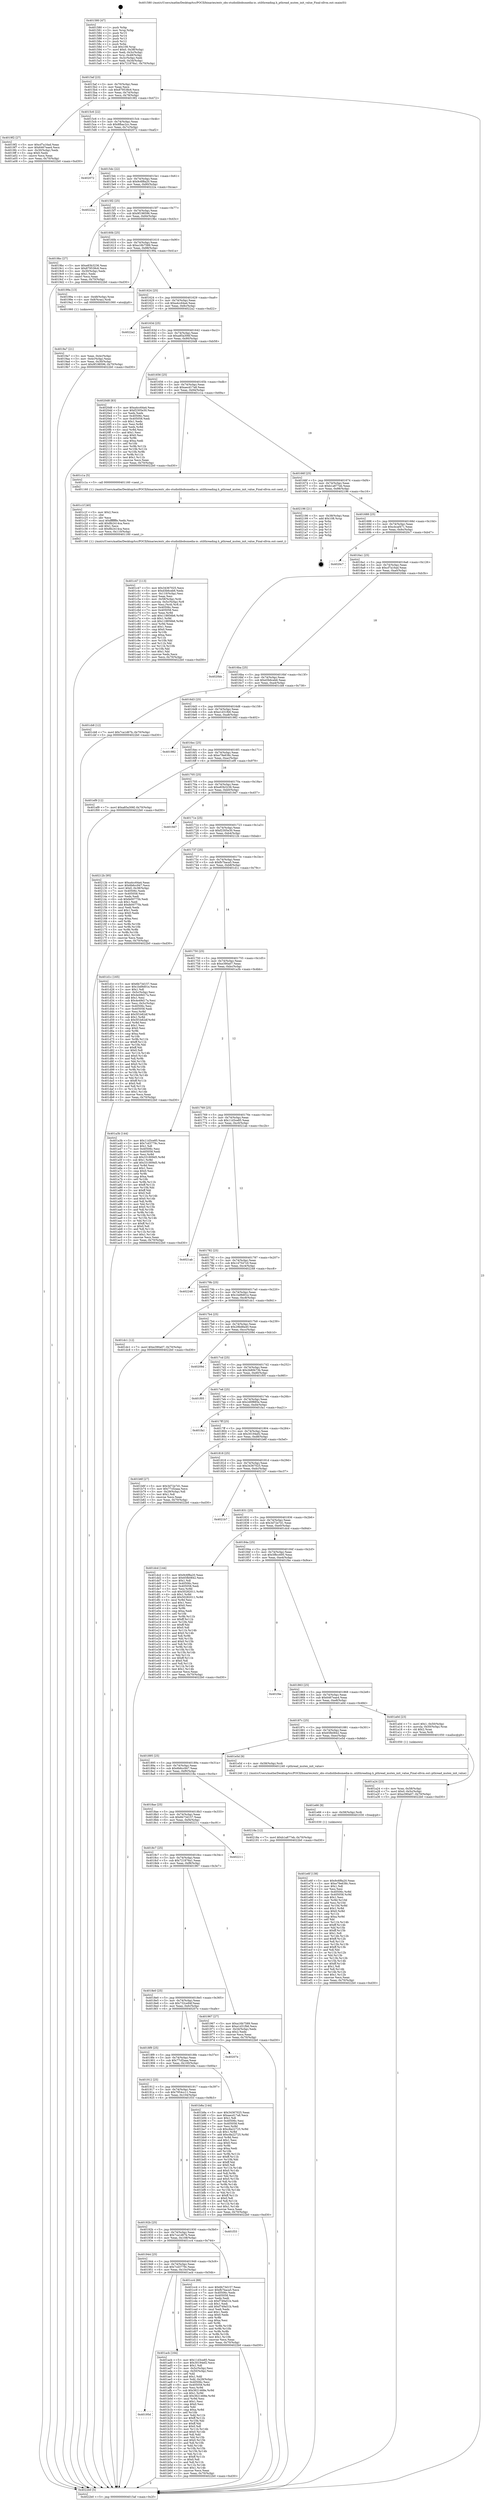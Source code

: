 digraph "0x401580" {
  label = "0x401580 (/mnt/c/Users/mathe/Desktop/tcc/POCII/binaries/extr_obs-studiolibobsmedia-io..utilthreading.h_pthread_mutex_init_value_Final-ollvm.out::main(0))"
  labelloc = "t"
  node[shape=record]

  Entry [label="",width=0.3,height=0.3,shape=circle,fillcolor=black,style=filled]
  "0x4015af" [label="{
     0x4015af [23]\l
     | [instrs]\l
     &nbsp;&nbsp;0x4015af \<+3\>: mov -0x70(%rbp),%eax\l
     &nbsp;&nbsp;0x4015b2 \<+2\>: mov %eax,%ecx\l
     &nbsp;&nbsp;0x4015b4 \<+6\>: sub $0x879538c6,%ecx\l
     &nbsp;&nbsp;0x4015ba \<+3\>: mov %eax,-0x74(%rbp)\l
     &nbsp;&nbsp;0x4015bd \<+3\>: mov %ecx,-0x78(%rbp)\l
     &nbsp;&nbsp;0x4015c0 \<+6\>: je 00000000004019f2 \<main+0x472\>\l
  }"]
  "0x4019f2" [label="{
     0x4019f2 [27]\l
     | [instrs]\l
     &nbsp;&nbsp;0x4019f2 \<+5\>: mov $0xcf7a16ad,%eax\l
     &nbsp;&nbsp;0x4019f7 \<+5\>: mov $0x6467eae4,%ecx\l
     &nbsp;&nbsp;0x4019fc \<+3\>: mov -0x30(%rbp),%edx\l
     &nbsp;&nbsp;0x4019ff \<+3\>: cmp $0x0,%edx\l
     &nbsp;&nbsp;0x401a02 \<+3\>: cmove %ecx,%eax\l
     &nbsp;&nbsp;0x401a05 \<+3\>: mov %eax,-0x70(%rbp)\l
     &nbsp;&nbsp;0x401a08 \<+5\>: jmp 00000000004022b0 \<main+0xd30\>\l
  }"]
  "0x4015c6" [label="{
     0x4015c6 [22]\l
     | [instrs]\l
     &nbsp;&nbsp;0x4015c6 \<+5\>: jmp 00000000004015cb \<main+0x4b\>\l
     &nbsp;&nbsp;0x4015cb \<+3\>: mov -0x74(%rbp),%eax\l
     &nbsp;&nbsp;0x4015ce \<+5\>: sub $0x8fbac2cc,%eax\l
     &nbsp;&nbsp;0x4015d3 \<+3\>: mov %eax,-0x7c(%rbp)\l
     &nbsp;&nbsp;0x4015d6 \<+6\>: je 0000000000402072 \<main+0xaf2\>\l
  }"]
  Exit [label="",width=0.3,height=0.3,shape=circle,fillcolor=black,style=filled,peripheries=2]
  "0x402072" [label="{
     0x402072\l
  }", style=dashed]
  "0x4015dc" [label="{
     0x4015dc [22]\l
     | [instrs]\l
     &nbsp;&nbsp;0x4015dc \<+5\>: jmp 00000000004015e1 \<main+0x61\>\l
     &nbsp;&nbsp;0x4015e1 \<+3\>: mov -0x74(%rbp),%eax\l
     &nbsp;&nbsp;0x4015e4 \<+5\>: sub $0x9c6f8a20,%eax\l
     &nbsp;&nbsp;0x4015e9 \<+3\>: mov %eax,-0x80(%rbp)\l
     &nbsp;&nbsp;0x4015ec \<+6\>: je 000000000040222a \<main+0xcaa\>\l
  }"]
  "0x401e6f" [label="{
     0x401e6f [138]\l
     | [instrs]\l
     &nbsp;&nbsp;0x401e6f \<+5\>: mov $0x9c6f8a20,%eax\l
     &nbsp;&nbsp;0x401e74 \<+5\>: mov $0xe79e638c,%ecx\l
     &nbsp;&nbsp;0x401e79 \<+2\>: mov $0x1,%dl\l
     &nbsp;&nbsp;0x401e7b \<+2\>: xor %esi,%esi\l
     &nbsp;&nbsp;0x401e7d \<+8\>: mov 0x40506c,%r8d\l
     &nbsp;&nbsp;0x401e85 \<+8\>: mov 0x405058,%r9d\l
     &nbsp;&nbsp;0x401e8d \<+3\>: sub $0x1,%esi\l
     &nbsp;&nbsp;0x401e90 \<+3\>: mov %r8d,%r10d\l
     &nbsp;&nbsp;0x401e93 \<+3\>: add %esi,%r10d\l
     &nbsp;&nbsp;0x401e96 \<+4\>: imul %r10d,%r8d\l
     &nbsp;&nbsp;0x401e9a \<+4\>: and $0x1,%r8d\l
     &nbsp;&nbsp;0x401e9e \<+4\>: cmp $0x0,%r8d\l
     &nbsp;&nbsp;0x401ea2 \<+4\>: sete %r11b\l
     &nbsp;&nbsp;0x401ea6 \<+4\>: cmp $0xa,%r9d\l
     &nbsp;&nbsp;0x401eaa \<+3\>: setl %bl\l
     &nbsp;&nbsp;0x401ead \<+3\>: mov %r11b,%r14b\l
     &nbsp;&nbsp;0x401eb0 \<+4\>: xor $0xff,%r14b\l
     &nbsp;&nbsp;0x401eb4 \<+3\>: mov %bl,%r15b\l
     &nbsp;&nbsp;0x401eb7 \<+4\>: xor $0xff,%r15b\l
     &nbsp;&nbsp;0x401ebb \<+3\>: xor $0x1,%dl\l
     &nbsp;&nbsp;0x401ebe \<+3\>: mov %r14b,%r12b\l
     &nbsp;&nbsp;0x401ec1 \<+4\>: and $0xff,%r12b\l
     &nbsp;&nbsp;0x401ec5 \<+3\>: and %dl,%r11b\l
     &nbsp;&nbsp;0x401ec8 \<+3\>: mov %r15b,%r13b\l
     &nbsp;&nbsp;0x401ecb \<+4\>: and $0xff,%r13b\l
     &nbsp;&nbsp;0x401ecf \<+2\>: and %dl,%bl\l
     &nbsp;&nbsp;0x401ed1 \<+3\>: or %r11b,%r12b\l
     &nbsp;&nbsp;0x401ed4 \<+3\>: or %bl,%r13b\l
     &nbsp;&nbsp;0x401ed7 \<+3\>: xor %r13b,%r12b\l
     &nbsp;&nbsp;0x401eda \<+3\>: or %r15b,%r14b\l
     &nbsp;&nbsp;0x401edd \<+4\>: xor $0xff,%r14b\l
     &nbsp;&nbsp;0x401ee1 \<+3\>: or $0x1,%dl\l
     &nbsp;&nbsp;0x401ee4 \<+3\>: and %dl,%r14b\l
     &nbsp;&nbsp;0x401ee7 \<+3\>: or %r14b,%r12b\l
     &nbsp;&nbsp;0x401eea \<+4\>: test $0x1,%r12b\l
     &nbsp;&nbsp;0x401eee \<+3\>: cmovne %ecx,%eax\l
     &nbsp;&nbsp;0x401ef1 \<+3\>: mov %eax,-0x70(%rbp)\l
     &nbsp;&nbsp;0x401ef4 \<+5\>: jmp 00000000004022b0 \<main+0xd30\>\l
  }"]
  "0x40222a" [label="{
     0x40222a\l
  }", style=dashed]
  "0x4015f2" [label="{
     0x4015f2 [25]\l
     | [instrs]\l
     &nbsp;&nbsp;0x4015f2 \<+5\>: jmp 00000000004015f7 \<main+0x77\>\l
     &nbsp;&nbsp;0x4015f7 \<+3\>: mov -0x74(%rbp),%eax\l
     &nbsp;&nbsp;0x4015fa \<+5\>: sub $0x9f198596,%eax\l
     &nbsp;&nbsp;0x4015ff \<+6\>: mov %eax,-0x84(%rbp)\l
     &nbsp;&nbsp;0x401605 \<+6\>: je 00000000004019bc \<main+0x43c\>\l
  }"]
  "0x401e66" [label="{
     0x401e66 [9]\l
     | [instrs]\l
     &nbsp;&nbsp;0x401e66 \<+4\>: mov -0x58(%rbp),%rdi\l
     &nbsp;&nbsp;0x401e6a \<+5\>: call 0000000000401030 \<free@plt\>\l
     | [calls]\l
     &nbsp;&nbsp;0x401030 \{1\} (unknown)\l
  }"]
  "0x4019bc" [label="{
     0x4019bc [27]\l
     | [instrs]\l
     &nbsp;&nbsp;0x4019bc \<+5\>: mov $0xe83b3236,%eax\l
     &nbsp;&nbsp;0x4019c1 \<+5\>: mov $0x879538c6,%ecx\l
     &nbsp;&nbsp;0x4019c6 \<+3\>: mov -0x30(%rbp),%edx\l
     &nbsp;&nbsp;0x4019c9 \<+3\>: cmp $0x1,%edx\l
     &nbsp;&nbsp;0x4019cc \<+3\>: cmovl %ecx,%eax\l
     &nbsp;&nbsp;0x4019cf \<+3\>: mov %eax,-0x70(%rbp)\l
     &nbsp;&nbsp;0x4019d2 \<+5\>: jmp 00000000004022b0 \<main+0xd30\>\l
  }"]
  "0x40160b" [label="{
     0x40160b [25]\l
     | [instrs]\l
     &nbsp;&nbsp;0x40160b \<+5\>: jmp 0000000000401610 \<main+0x90\>\l
     &nbsp;&nbsp;0x401610 \<+3\>: mov -0x74(%rbp),%eax\l
     &nbsp;&nbsp;0x401613 \<+5\>: sub $0xa16b7589,%eax\l
     &nbsp;&nbsp;0x401618 \<+6\>: mov %eax,-0x88(%rbp)\l
     &nbsp;&nbsp;0x40161e \<+6\>: je 000000000040199a \<main+0x41a\>\l
  }"]
  "0x401c47" [label="{
     0x401c47 [113]\l
     | [instrs]\l
     &nbsp;&nbsp;0x401c47 \<+5\>: mov $0x34367025,%ecx\l
     &nbsp;&nbsp;0x401c4c \<+5\>: mov $0xd3b6ceb6,%edx\l
     &nbsp;&nbsp;0x401c51 \<+6\>: mov -0x110(%rbp),%esi\l
     &nbsp;&nbsp;0x401c57 \<+3\>: imul %eax,%esi\l
     &nbsp;&nbsp;0x401c5a \<+4\>: mov -0x58(%rbp),%rdi\l
     &nbsp;&nbsp;0x401c5e \<+4\>: movslq -0x5c(%rbp),%r8\l
     &nbsp;&nbsp;0x401c62 \<+4\>: mov %esi,(%rdi,%r8,4)\l
     &nbsp;&nbsp;0x401c66 \<+7\>: mov 0x40506c,%eax\l
     &nbsp;&nbsp;0x401c6d \<+7\>: mov 0x405058,%esi\l
     &nbsp;&nbsp;0x401c74 \<+3\>: mov %eax,%r9d\l
     &nbsp;&nbsp;0x401c77 \<+7\>: add $0x118856b6,%r9d\l
     &nbsp;&nbsp;0x401c7e \<+4\>: sub $0x1,%r9d\l
     &nbsp;&nbsp;0x401c82 \<+7\>: sub $0x118856b6,%r9d\l
     &nbsp;&nbsp;0x401c89 \<+4\>: imul %r9d,%eax\l
     &nbsp;&nbsp;0x401c8d \<+3\>: and $0x1,%eax\l
     &nbsp;&nbsp;0x401c90 \<+3\>: cmp $0x0,%eax\l
     &nbsp;&nbsp;0x401c93 \<+4\>: sete %r10b\l
     &nbsp;&nbsp;0x401c97 \<+3\>: cmp $0xa,%esi\l
     &nbsp;&nbsp;0x401c9a \<+4\>: setl %r11b\l
     &nbsp;&nbsp;0x401c9e \<+3\>: mov %r10b,%bl\l
     &nbsp;&nbsp;0x401ca1 \<+3\>: and %r11b,%bl\l
     &nbsp;&nbsp;0x401ca4 \<+3\>: xor %r11b,%r10b\l
     &nbsp;&nbsp;0x401ca7 \<+3\>: or %r10b,%bl\l
     &nbsp;&nbsp;0x401caa \<+3\>: test $0x1,%bl\l
     &nbsp;&nbsp;0x401cad \<+3\>: cmovne %edx,%ecx\l
     &nbsp;&nbsp;0x401cb0 \<+3\>: mov %ecx,-0x70(%rbp)\l
     &nbsp;&nbsp;0x401cb3 \<+5\>: jmp 00000000004022b0 \<main+0xd30\>\l
  }"]
  "0x40199a" [label="{
     0x40199a [13]\l
     | [instrs]\l
     &nbsp;&nbsp;0x40199a \<+4\>: mov -0x48(%rbp),%rax\l
     &nbsp;&nbsp;0x40199e \<+4\>: mov 0x8(%rax),%rdi\l
     &nbsp;&nbsp;0x4019a2 \<+5\>: call 0000000000401060 \<atoi@plt\>\l
     | [calls]\l
     &nbsp;&nbsp;0x401060 \{1\} (unknown)\l
  }"]
  "0x401624" [label="{
     0x401624 [25]\l
     | [instrs]\l
     &nbsp;&nbsp;0x401624 \<+5\>: jmp 0000000000401629 \<main+0xa9\>\l
     &nbsp;&nbsp;0x401629 \<+3\>: mov -0x74(%rbp),%eax\l
     &nbsp;&nbsp;0x40162c \<+5\>: sub $0xa4cc64a4,%eax\l
     &nbsp;&nbsp;0x401631 \<+6\>: mov %eax,-0x8c(%rbp)\l
     &nbsp;&nbsp;0x401637 \<+6\>: je 00000000004022a2 \<main+0xd22\>\l
  }"]
  "0x401c1f" [label="{
     0x401c1f [40]\l
     | [instrs]\l
     &nbsp;&nbsp;0x401c1f \<+5\>: mov $0x2,%ecx\l
     &nbsp;&nbsp;0x401c24 \<+1\>: cltd\l
     &nbsp;&nbsp;0x401c25 \<+2\>: idiv %ecx\l
     &nbsp;&nbsp;0x401c27 \<+6\>: imul $0xfffffffe,%edx,%ecx\l
     &nbsp;&nbsp;0x401c2d \<+6\>: add $0x8b2414ca,%ecx\l
     &nbsp;&nbsp;0x401c33 \<+3\>: add $0x1,%ecx\l
     &nbsp;&nbsp;0x401c36 \<+6\>: sub $0x8b2414ca,%ecx\l
     &nbsp;&nbsp;0x401c3c \<+6\>: mov %ecx,-0x110(%rbp)\l
     &nbsp;&nbsp;0x401c42 \<+5\>: call 0000000000401160 \<next_i\>\l
     | [calls]\l
     &nbsp;&nbsp;0x401160 \{1\} (/mnt/c/Users/mathe/Desktop/tcc/POCII/binaries/extr_obs-studiolibobsmedia-io..utilthreading.h_pthread_mutex_init_value_Final-ollvm.out::next_i)\l
  }"]
  "0x4022a2" [label="{
     0x4022a2\l
  }", style=dashed]
  "0x40163d" [label="{
     0x40163d [25]\l
     | [instrs]\l
     &nbsp;&nbsp;0x40163d \<+5\>: jmp 0000000000401642 \<main+0xc2\>\l
     &nbsp;&nbsp;0x401642 \<+3\>: mov -0x74(%rbp),%eax\l
     &nbsp;&nbsp;0x401645 \<+5\>: sub $0xa85a306f,%eax\l
     &nbsp;&nbsp;0x40164a \<+6\>: mov %eax,-0x90(%rbp)\l
     &nbsp;&nbsp;0x401650 \<+6\>: je 00000000004020d8 \<main+0xb58\>\l
  }"]
  "0x40195d" [label="{
     0x40195d\l
  }", style=dashed]
  "0x4020d8" [label="{
     0x4020d8 [83]\l
     | [instrs]\l
     &nbsp;&nbsp;0x4020d8 \<+5\>: mov $0xa4cc64a4,%eax\l
     &nbsp;&nbsp;0x4020dd \<+5\>: mov $0xf2305e30,%ecx\l
     &nbsp;&nbsp;0x4020e2 \<+2\>: xor %edx,%edx\l
     &nbsp;&nbsp;0x4020e4 \<+7\>: mov 0x40506c,%esi\l
     &nbsp;&nbsp;0x4020eb \<+7\>: mov 0x405058,%edi\l
     &nbsp;&nbsp;0x4020f2 \<+3\>: sub $0x1,%edx\l
     &nbsp;&nbsp;0x4020f5 \<+3\>: mov %esi,%r8d\l
     &nbsp;&nbsp;0x4020f8 \<+3\>: add %edx,%r8d\l
     &nbsp;&nbsp;0x4020fb \<+4\>: imul %r8d,%esi\l
     &nbsp;&nbsp;0x4020ff \<+3\>: and $0x1,%esi\l
     &nbsp;&nbsp;0x402102 \<+3\>: cmp $0x0,%esi\l
     &nbsp;&nbsp;0x402105 \<+4\>: sete %r9b\l
     &nbsp;&nbsp;0x402109 \<+3\>: cmp $0xa,%edi\l
     &nbsp;&nbsp;0x40210c \<+4\>: setl %r10b\l
     &nbsp;&nbsp;0x402110 \<+3\>: mov %r9b,%r11b\l
     &nbsp;&nbsp;0x402113 \<+3\>: and %r10b,%r11b\l
     &nbsp;&nbsp;0x402116 \<+3\>: xor %r10b,%r9b\l
     &nbsp;&nbsp;0x402119 \<+3\>: or %r9b,%r11b\l
     &nbsp;&nbsp;0x40211c \<+4\>: test $0x1,%r11b\l
     &nbsp;&nbsp;0x402120 \<+3\>: cmovne %ecx,%eax\l
     &nbsp;&nbsp;0x402123 \<+3\>: mov %eax,-0x70(%rbp)\l
     &nbsp;&nbsp;0x402126 \<+5\>: jmp 00000000004022b0 \<main+0xd30\>\l
  }"]
  "0x401656" [label="{
     0x401656 [25]\l
     | [instrs]\l
     &nbsp;&nbsp;0x401656 \<+5\>: jmp 000000000040165b \<main+0xdb\>\l
     &nbsp;&nbsp;0x40165b \<+3\>: mov -0x74(%rbp),%eax\l
     &nbsp;&nbsp;0x40165e \<+5\>: sub $0xaecd17a8,%eax\l
     &nbsp;&nbsp;0x401663 \<+6\>: mov %eax,-0x94(%rbp)\l
     &nbsp;&nbsp;0x401669 \<+6\>: je 0000000000401c1a \<main+0x69a\>\l
  }"]
  "0x401acb" [label="{
     0x401acb [164]\l
     | [instrs]\l
     &nbsp;&nbsp;0x401acb \<+5\>: mov $0x11d3ce85,%eax\l
     &nbsp;&nbsp;0x401ad0 \<+5\>: mov $0x30194ef2,%ecx\l
     &nbsp;&nbsp;0x401ad5 \<+2\>: mov $0x1,%dl\l
     &nbsp;&nbsp;0x401ad7 \<+3\>: mov -0x5c(%rbp),%esi\l
     &nbsp;&nbsp;0x401ada \<+3\>: cmp -0x50(%rbp),%esi\l
     &nbsp;&nbsp;0x401add \<+4\>: setl %dil\l
     &nbsp;&nbsp;0x401ae1 \<+4\>: and $0x1,%dil\l
     &nbsp;&nbsp;0x401ae5 \<+4\>: mov %dil,-0x29(%rbp)\l
     &nbsp;&nbsp;0x401ae9 \<+7\>: mov 0x40506c,%esi\l
     &nbsp;&nbsp;0x401af0 \<+8\>: mov 0x405058,%r8d\l
     &nbsp;&nbsp;0x401af8 \<+3\>: mov %esi,%r9d\l
     &nbsp;&nbsp;0x401afb \<+7\>: sub $0x3621468e,%r9d\l
     &nbsp;&nbsp;0x401b02 \<+4\>: sub $0x1,%r9d\l
     &nbsp;&nbsp;0x401b06 \<+7\>: add $0x3621468e,%r9d\l
     &nbsp;&nbsp;0x401b0d \<+4\>: imul %r9d,%esi\l
     &nbsp;&nbsp;0x401b11 \<+3\>: and $0x1,%esi\l
     &nbsp;&nbsp;0x401b14 \<+3\>: cmp $0x0,%esi\l
     &nbsp;&nbsp;0x401b17 \<+4\>: sete %dil\l
     &nbsp;&nbsp;0x401b1b \<+4\>: cmp $0xa,%r8d\l
     &nbsp;&nbsp;0x401b1f \<+4\>: setl %r10b\l
     &nbsp;&nbsp;0x401b23 \<+3\>: mov %dil,%r11b\l
     &nbsp;&nbsp;0x401b26 \<+4\>: xor $0xff,%r11b\l
     &nbsp;&nbsp;0x401b2a \<+3\>: mov %r10b,%bl\l
     &nbsp;&nbsp;0x401b2d \<+3\>: xor $0xff,%bl\l
     &nbsp;&nbsp;0x401b30 \<+3\>: xor $0x0,%dl\l
     &nbsp;&nbsp;0x401b33 \<+3\>: mov %r11b,%r14b\l
     &nbsp;&nbsp;0x401b36 \<+4\>: and $0x0,%r14b\l
     &nbsp;&nbsp;0x401b3a \<+3\>: and %dl,%dil\l
     &nbsp;&nbsp;0x401b3d \<+3\>: mov %bl,%r15b\l
     &nbsp;&nbsp;0x401b40 \<+4\>: and $0x0,%r15b\l
     &nbsp;&nbsp;0x401b44 \<+3\>: and %dl,%r10b\l
     &nbsp;&nbsp;0x401b47 \<+3\>: or %dil,%r14b\l
     &nbsp;&nbsp;0x401b4a \<+3\>: or %r10b,%r15b\l
     &nbsp;&nbsp;0x401b4d \<+3\>: xor %r15b,%r14b\l
     &nbsp;&nbsp;0x401b50 \<+3\>: or %bl,%r11b\l
     &nbsp;&nbsp;0x401b53 \<+4\>: xor $0xff,%r11b\l
     &nbsp;&nbsp;0x401b57 \<+3\>: or $0x0,%dl\l
     &nbsp;&nbsp;0x401b5a \<+3\>: and %dl,%r11b\l
     &nbsp;&nbsp;0x401b5d \<+3\>: or %r11b,%r14b\l
     &nbsp;&nbsp;0x401b60 \<+4\>: test $0x1,%r14b\l
     &nbsp;&nbsp;0x401b64 \<+3\>: cmovne %ecx,%eax\l
     &nbsp;&nbsp;0x401b67 \<+3\>: mov %eax,-0x70(%rbp)\l
     &nbsp;&nbsp;0x401b6a \<+5\>: jmp 00000000004022b0 \<main+0xd30\>\l
  }"]
  "0x401c1a" [label="{
     0x401c1a [5]\l
     | [instrs]\l
     &nbsp;&nbsp;0x401c1a \<+5\>: call 0000000000401160 \<next_i\>\l
     | [calls]\l
     &nbsp;&nbsp;0x401160 \{1\} (/mnt/c/Users/mathe/Desktop/tcc/POCII/binaries/extr_obs-studiolibobsmedia-io..utilthreading.h_pthread_mutex_init_value_Final-ollvm.out::next_i)\l
  }"]
  "0x40166f" [label="{
     0x40166f [25]\l
     | [instrs]\l
     &nbsp;&nbsp;0x40166f \<+5\>: jmp 0000000000401674 \<main+0xf4\>\l
     &nbsp;&nbsp;0x401674 \<+3\>: mov -0x74(%rbp),%eax\l
     &nbsp;&nbsp;0x401677 \<+5\>: sub $0xb1a877eb,%eax\l
     &nbsp;&nbsp;0x40167c \<+6\>: mov %eax,-0x98(%rbp)\l
     &nbsp;&nbsp;0x401682 \<+6\>: je 0000000000402196 \<main+0xc16\>\l
  }"]
  "0x401944" [label="{
     0x401944 [25]\l
     | [instrs]\l
     &nbsp;&nbsp;0x401944 \<+5\>: jmp 0000000000401949 \<main+0x3c9\>\l
     &nbsp;&nbsp;0x401949 \<+3\>: mov -0x74(%rbp),%eax\l
     &nbsp;&nbsp;0x40194c \<+5\>: sub $0x7cd3779c,%eax\l
     &nbsp;&nbsp;0x401951 \<+6\>: mov %eax,-0x10c(%rbp)\l
     &nbsp;&nbsp;0x401957 \<+6\>: je 0000000000401acb \<main+0x54b\>\l
  }"]
  "0x402196" [label="{
     0x402196 [21]\l
     | [instrs]\l
     &nbsp;&nbsp;0x402196 \<+3\>: mov -0x38(%rbp),%eax\l
     &nbsp;&nbsp;0x402199 \<+7\>: add $0x108,%rsp\l
     &nbsp;&nbsp;0x4021a0 \<+1\>: pop %rbx\l
     &nbsp;&nbsp;0x4021a1 \<+2\>: pop %r12\l
     &nbsp;&nbsp;0x4021a3 \<+2\>: pop %r13\l
     &nbsp;&nbsp;0x4021a5 \<+2\>: pop %r14\l
     &nbsp;&nbsp;0x4021a7 \<+2\>: pop %r15\l
     &nbsp;&nbsp;0x4021a9 \<+1\>: pop %rbp\l
     &nbsp;&nbsp;0x4021aa \<+1\>: ret\l
  }"]
  "0x401688" [label="{
     0x401688 [25]\l
     | [instrs]\l
     &nbsp;&nbsp;0x401688 \<+5\>: jmp 000000000040168d \<main+0x10d\>\l
     &nbsp;&nbsp;0x40168d \<+3\>: mov -0x74(%rbp),%eax\l
     &nbsp;&nbsp;0x401690 \<+5\>: sub $0xcbcaf471,%eax\l
     &nbsp;&nbsp;0x401695 \<+6\>: mov %eax,-0x9c(%rbp)\l
     &nbsp;&nbsp;0x40169b \<+6\>: je 00000000004020c7 \<main+0xb47\>\l
  }"]
  "0x401cc4" [label="{
     0x401cc4 [88]\l
     | [instrs]\l
     &nbsp;&nbsp;0x401cc4 \<+5\>: mov $0x6b73d157,%eax\l
     &nbsp;&nbsp;0x401cc9 \<+5\>: mov $0xfb7baca5,%ecx\l
     &nbsp;&nbsp;0x401cce \<+7\>: mov 0x40506c,%edx\l
     &nbsp;&nbsp;0x401cd5 \<+7\>: mov 0x405058,%esi\l
     &nbsp;&nbsp;0x401cdc \<+2\>: mov %edx,%edi\l
     &nbsp;&nbsp;0x401cde \<+6\>: sub $0xf749a51b,%edi\l
     &nbsp;&nbsp;0x401ce4 \<+3\>: sub $0x1,%edi\l
     &nbsp;&nbsp;0x401ce7 \<+6\>: add $0xf749a51b,%edi\l
     &nbsp;&nbsp;0x401ced \<+3\>: imul %edi,%edx\l
     &nbsp;&nbsp;0x401cf0 \<+3\>: and $0x1,%edx\l
     &nbsp;&nbsp;0x401cf3 \<+3\>: cmp $0x0,%edx\l
     &nbsp;&nbsp;0x401cf6 \<+4\>: sete %r8b\l
     &nbsp;&nbsp;0x401cfa \<+3\>: cmp $0xa,%esi\l
     &nbsp;&nbsp;0x401cfd \<+4\>: setl %r9b\l
     &nbsp;&nbsp;0x401d01 \<+3\>: mov %r8b,%r10b\l
     &nbsp;&nbsp;0x401d04 \<+3\>: and %r9b,%r10b\l
     &nbsp;&nbsp;0x401d07 \<+3\>: xor %r9b,%r8b\l
     &nbsp;&nbsp;0x401d0a \<+3\>: or %r8b,%r10b\l
     &nbsp;&nbsp;0x401d0d \<+4\>: test $0x1,%r10b\l
     &nbsp;&nbsp;0x401d11 \<+3\>: cmovne %ecx,%eax\l
     &nbsp;&nbsp;0x401d14 \<+3\>: mov %eax,-0x70(%rbp)\l
     &nbsp;&nbsp;0x401d17 \<+5\>: jmp 00000000004022b0 \<main+0xd30\>\l
  }"]
  "0x4020c7" [label="{
     0x4020c7\l
  }", style=dashed]
  "0x4016a1" [label="{
     0x4016a1 [25]\l
     | [instrs]\l
     &nbsp;&nbsp;0x4016a1 \<+5\>: jmp 00000000004016a6 \<main+0x126\>\l
     &nbsp;&nbsp;0x4016a6 \<+3\>: mov -0x74(%rbp),%eax\l
     &nbsp;&nbsp;0x4016a9 \<+5\>: sub $0xcf7a16ad,%eax\l
     &nbsp;&nbsp;0x4016ae \<+6\>: mov %eax,-0xa0(%rbp)\l
     &nbsp;&nbsp;0x4016b4 \<+6\>: je 00000000004020bb \<main+0xb3b\>\l
  }"]
  "0x40192b" [label="{
     0x40192b [25]\l
     | [instrs]\l
     &nbsp;&nbsp;0x40192b \<+5\>: jmp 0000000000401930 \<main+0x3b0\>\l
     &nbsp;&nbsp;0x401930 \<+3\>: mov -0x74(%rbp),%eax\l
     &nbsp;&nbsp;0x401933 \<+5\>: sub $0x7ca1d67b,%eax\l
     &nbsp;&nbsp;0x401938 \<+6\>: mov %eax,-0x108(%rbp)\l
     &nbsp;&nbsp;0x40193e \<+6\>: je 0000000000401cc4 \<main+0x744\>\l
  }"]
  "0x4020bb" [label="{
     0x4020bb\l
  }", style=dashed]
  "0x4016ba" [label="{
     0x4016ba [25]\l
     | [instrs]\l
     &nbsp;&nbsp;0x4016ba \<+5\>: jmp 00000000004016bf \<main+0x13f\>\l
     &nbsp;&nbsp;0x4016bf \<+3\>: mov -0x74(%rbp),%eax\l
     &nbsp;&nbsp;0x4016c2 \<+5\>: sub $0xd3b6ceb6,%eax\l
     &nbsp;&nbsp;0x4016c7 \<+6\>: mov %eax,-0xa4(%rbp)\l
     &nbsp;&nbsp;0x4016cd \<+6\>: je 0000000000401cb8 \<main+0x738\>\l
  }"]
  "0x401f33" [label="{
     0x401f33\l
  }", style=dashed]
  "0x401cb8" [label="{
     0x401cb8 [12]\l
     | [instrs]\l
     &nbsp;&nbsp;0x401cb8 \<+7\>: movl $0x7ca1d67b,-0x70(%rbp)\l
     &nbsp;&nbsp;0x401cbf \<+5\>: jmp 00000000004022b0 \<main+0xd30\>\l
  }"]
  "0x4016d3" [label="{
     0x4016d3 [25]\l
     | [instrs]\l
     &nbsp;&nbsp;0x4016d3 \<+5\>: jmp 00000000004016d8 \<main+0x158\>\l
     &nbsp;&nbsp;0x4016d8 \<+3\>: mov -0x74(%rbp),%eax\l
     &nbsp;&nbsp;0x4016db \<+5\>: sub $0xe1d31fb6,%eax\l
     &nbsp;&nbsp;0x4016e0 \<+6\>: mov %eax,-0xa8(%rbp)\l
     &nbsp;&nbsp;0x4016e6 \<+6\>: je 0000000000401982 \<main+0x402\>\l
  }"]
  "0x401912" [label="{
     0x401912 [25]\l
     | [instrs]\l
     &nbsp;&nbsp;0x401912 \<+5\>: jmp 0000000000401917 \<main+0x397\>\l
     &nbsp;&nbsp;0x401917 \<+3\>: mov -0x74(%rbp),%eax\l
     &nbsp;&nbsp;0x40191a \<+5\>: sub $0x7954cc11,%eax\l
     &nbsp;&nbsp;0x40191f \<+6\>: mov %eax,-0x104(%rbp)\l
     &nbsp;&nbsp;0x401925 \<+6\>: je 0000000000401f33 \<main+0x9b3\>\l
  }"]
  "0x401982" [label="{
     0x401982\l
  }", style=dashed]
  "0x4016ec" [label="{
     0x4016ec [25]\l
     | [instrs]\l
     &nbsp;&nbsp;0x4016ec \<+5\>: jmp 00000000004016f1 \<main+0x171\>\l
     &nbsp;&nbsp;0x4016f1 \<+3\>: mov -0x74(%rbp),%eax\l
     &nbsp;&nbsp;0x4016f4 \<+5\>: sub $0xe79e638c,%eax\l
     &nbsp;&nbsp;0x4016f9 \<+6\>: mov %eax,-0xac(%rbp)\l
     &nbsp;&nbsp;0x4016ff \<+6\>: je 0000000000401ef9 \<main+0x979\>\l
  }"]
  "0x401b8a" [label="{
     0x401b8a [144]\l
     | [instrs]\l
     &nbsp;&nbsp;0x401b8a \<+5\>: mov $0x34367025,%eax\l
     &nbsp;&nbsp;0x401b8f \<+5\>: mov $0xaecd17a8,%ecx\l
     &nbsp;&nbsp;0x401b94 \<+2\>: mov $0x1,%dl\l
     &nbsp;&nbsp;0x401b96 \<+7\>: mov 0x40506c,%esi\l
     &nbsp;&nbsp;0x401b9d \<+7\>: mov 0x405058,%edi\l
     &nbsp;&nbsp;0x401ba4 \<+3\>: mov %esi,%r8d\l
     &nbsp;&nbsp;0x401ba7 \<+7\>: sub $0xc8a22725,%r8d\l
     &nbsp;&nbsp;0x401bae \<+4\>: sub $0x1,%r8d\l
     &nbsp;&nbsp;0x401bb2 \<+7\>: add $0xc8a22725,%r8d\l
     &nbsp;&nbsp;0x401bb9 \<+4\>: imul %r8d,%esi\l
     &nbsp;&nbsp;0x401bbd \<+3\>: and $0x1,%esi\l
     &nbsp;&nbsp;0x401bc0 \<+3\>: cmp $0x0,%esi\l
     &nbsp;&nbsp;0x401bc3 \<+4\>: sete %r9b\l
     &nbsp;&nbsp;0x401bc7 \<+3\>: cmp $0xa,%edi\l
     &nbsp;&nbsp;0x401bca \<+4\>: setl %r10b\l
     &nbsp;&nbsp;0x401bce \<+3\>: mov %r9b,%r11b\l
     &nbsp;&nbsp;0x401bd1 \<+4\>: xor $0xff,%r11b\l
     &nbsp;&nbsp;0x401bd5 \<+3\>: mov %r10b,%bl\l
     &nbsp;&nbsp;0x401bd8 \<+3\>: xor $0xff,%bl\l
     &nbsp;&nbsp;0x401bdb \<+3\>: xor $0x0,%dl\l
     &nbsp;&nbsp;0x401bde \<+3\>: mov %r11b,%r14b\l
     &nbsp;&nbsp;0x401be1 \<+4\>: and $0x0,%r14b\l
     &nbsp;&nbsp;0x401be5 \<+3\>: and %dl,%r9b\l
     &nbsp;&nbsp;0x401be8 \<+3\>: mov %bl,%r15b\l
     &nbsp;&nbsp;0x401beb \<+4\>: and $0x0,%r15b\l
     &nbsp;&nbsp;0x401bef \<+3\>: and %dl,%r10b\l
     &nbsp;&nbsp;0x401bf2 \<+3\>: or %r9b,%r14b\l
     &nbsp;&nbsp;0x401bf5 \<+3\>: or %r10b,%r15b\l
     &nbsp;&nbsp;0x401bf8 \<+3\>: xor %r15b,%r14b\l
     &nbsp;&nbsp;0x401bfb \<+3\>: or %bl,%r11b\l
     &nbsp;&nbsp;0x401bfe \<+4\>: xor $0xff,%r11b\l
     &nbsp;&nbsp;0x401c02 \<+3\>: or $0x0,%dl\l
     &nbsp;&nbsp;0x401c05 \<+3\>: and %dl,%r11b\l
     &nbsp;&nbsp;0x401c08 \<+3\>: or %r11b,%r14b\l
     &nbsp;&nbsp;0x401c0b \<+4\>: test $0x1,%r14b\l
     &nbsp;&nbsp;0x401c0f \<+3\>: cmovne %ecx,%eax\l
     &nbsp;&nbsp;0x401c12 \<+3\>: mov %eax,-0x70(%rbp)\l
     &nbsp;&nbsp;0x401c15 \<+5\>: jmp 00000000004022b0 \<main+0xd30\>\l
  }"]
  "0x401ef9" [label="{
     0x401ef9 [12]\l
     | [instrs]\l
     &nbsp;&nbsp;0x401ef9 \<+7\>: movl $0xa85a306f,-0x70(%rbp)\l
     &nbsp;&nbsp;0x401f00 \<+5\>: jmp 00000000004022b0 \<main+0xd30\>\l
  }"]
  "0x401705" [label="{
     0x401705 [25]\l
     | [instrs]\l
     &nbsp;&nbsp;0x401705 \<+5\>: jmp 000000000040170a \<main+0x18a\>\l
     &nbsp;&nbsp;0x40170a \<+3\>: mov -0x74(%rbp),%eax\l
     &nbsp;&nbsp;0x40170d \<+5\>: sub $0xe83b3236,%eax\l
     &nbsp;&nbsp;0x401712 \<+6\>: mov %eax,-0xb0(%rbp)\l
     &nbsp;&nbsp;0x401718 \<+6\>: je 00000000004019d7 \<main+0x457\>\l
  }"]
  "0x4018f9" [label="{
     0x4018f9 [25]\l
     | [instrs]\l
     &nbsp;&nbsp;0x4018f9 \<+5\>: jmp 00000000004018fe \<main+0x37e\>\l
     &nbsp;&nbsp;0x4018fe \<+3\>: mov -0x74(%rbp),%eax\l
     &nbsp;&nbsp;0x401901 \<+5\>: sub $0x77cf2aaa,%eax\l
     &nbsp;&nbsp;0x401906 \<+6\>: mov %eax,-0x100(%rbp)\l
     &nbsp;&nbsp;0x40190c \<+6\>: je 0000000000401b8a \<main+0x60a\>\l
  }"]
  "0x4019d7" [label="{
     0x4019d7\l
  }", style=dashed]
  "0x40171e" [label="{
     0x40171e [25]\l
     | [instrs]\l
     &nbsp;&nbsp;0x40171e \<+5\>: jmp 0000000000401723 \<main+0x1a3\>\l
     &nbsp;&nbsp;0x401723 \<+3\>: mov -0x74(%rbp),%eax\l
     &nbsp;&nbsp;0x401726 \<+5\>: sub $0xf2305e30,%eax\l
     &nbsp;&nbsp;0x40172b \<+6\>: mov %eax,-0xb4(%rbp)\l
     &nbsp;&nbsp;0x401731 \<+6\>: je 000000000040212b \<main+0xbab\>\l
  }"]
  "0x40207e" [label="{
     0x40207e\l
  }", style=dashed]
  "0x40212b" [label="{
     0x40212b [95]\l
     | [instrs]\l
     &nbsp;&nbsp;0x40212b \<+5\>: mov $0xa4cc64a4,%eax\l
     &nbsp;&nbsp;0x402130 \<+5\>: mov $0x6b6cc947,%ecx\l
     &nbsp;&nbsp;0x402135 \<+7\>: movl $0x0,-0x38(%rbp)\l
     &nbsp;&nbsp;0x40213c \<+7\>: mov 0x40506c,%edx\l
     &nbsp;&nbsp;0x402143 \<+7\>: mov 0x405058,%esi\l
     &nbsp;&nbsp;0x40214a \<+2\>: mov %edx,%edi\l
     &nbsp;&nbsp;0x40214c \<+6\>: sub $0xfe00775b,%edi\l
     &nbsp;&nbsp;0x402152 \<+3\>: sub $0x1,%edi\l
     &nbsp;&nbsp;0x402155 \<+6\>: add $0xfe00775b,%edi\l
     &nbsp;&nbsp;0x40215b \<+3\>: imul %edi,%edx\l
     &nbsp;&nbsp;0x40215e \<+3\>: and $0x1,%edx\l
     &nbsp;&nbsp;0x402161 \<+3\>: cmp $0x0,%edx\l
     &nbsp;&nbsp;0x402164 \<+4\>: sete %r8b\l
     &nbsp;&nbsp;0x402168 \<+3\>: cmp $0xa,%esi\l
     &nbsp;&nbsp;0x40216b \<+4\>: setl %r9b\l
     &nbsp;&nbsp;0x40216f \<+3\>: mov %r8b,%r10b\l
     &nbsp;&nbsp;0x402172 \<+3\>: and %r9b,%r10b\l
     &nbsp;&nbsp;0x402175 \<+3\>: xor %r9b,%r8b\l
     &nbsp;&nbsp;0x402178 \<+3\>: or %r8b,%r10b\l
     &nbsp;&nbsp;0x40217b \<+4\>: test $0x1,%r10b\l
     &nbsp;&nbsp;0x40217f \<+3\>: cmovne %ecx,%eax\l
     &nbsp;&nbsp;0x402182 \<+3\>: mov %eax,-0x70(%rbp)\l
     &nbsp;&nbsp;0x402185 \<+5\>: jmp 00000000004022b0 \<main+0xd30\>\l
  }"]
  "0x401737" [label="{
     0x401737 [25]\l
     | [instrs]\l
     &nbsp;&nbsp;0x401737 \<+5\>: jmp 000000000040173c \<main+0x1bc\>\l
     &nbsp;&nbsp;0x40173c \<+3\>: mov -0x74(%rbp),%eax\l
     &nbsp;&nbsp;0x40173f \<+5\>: sub $0xfb7baca5,%eax\l
     &nbsp;&nbsp;0x401744 \<+6\>: mov %eax,-0xb8(%rbp)\l
     &nbsp;&nbsp;0x40174a \<+6\>: je 0000000000401d1c \<main+0x79c\>\l
  }"]
  "0x401a24" [label="{
     0x401a24 [23]\l
     | [instrs]\l
     &nbsp;&nbsp;0x401a24 \<+4\>: mov %rax,-0x58(%rbp)\l
     &nbsp;&nbsp;0x401a28 \<+7\>: movl $0x0,-0x5c(%rbp)\l
     &nbsp;&nbsp;0x401a2f \<+7\>: movl $0xe390a07,-0x70(%rbp)\l
     &nbsp;&nbsp;0x401a36 \<+5\>: jmp 00000000004022b0 \<main+0xd30\>\l
  }"]
  "0x401d1c" [label="{
     0x401d1c [165]\l
     | [instrs]\l
     &nbsp;&nbsp;0x401d1c \<+5\>: mov $0x6b73d157,%eax\l
     &nbsp;&nbsp;0x401d21 \<+5\>: mov $0x1bd9d01e,%ecx\l
     &nbsp;&nbsp;0x401d26 \<+2\>: mov $0x1,%dl\l
     &nbsp;&nbsp;0x401d28 \<+3\>: mov -0x5c(%rbp),%esi\l
     &nbsp;&nbsp;0x401d2b \<+6\>: add $0x4e49d17a,%esi\l
     &nbsp;&nbsp;0x401d31 \<+3\>: add $0x1,%esi\l
     &nbsp;&nbsp;0x401d34 \<+6\>: sub $0x4e49d17a,%esi\l
     &nbsp;&nbsp;0x401d3a \<+3\>: mov %esi,-0x5c(%rbp)\l
     &nbsp;&nbsp;0x401d3d \<+7\>: mov 0x40506c,%esi\l
     &nbsp;&nbsp;0x401d44 \<+7\>: mov 0x405058,%edi\l
     &nbsp;&nbsp;0x401d4b \<+3\>: mov %esi,%r8d\l
     &nbsp;&nbsp;0x401d4e \<+7\>: add $0x5f1b82df,%r8d\l
     &nbsp;&nbsp;0x401d55 \<+4\>: sub $0x1,%r8d\l
     &nbsp;&nbsp;0x401d59 \<+7\>: sub $0x5f1b82df,%r8d\l
     &nbsp;&nbsp;0x401d60 \<+4\>: imul %r8d,%esi\l
     &nbsp;&nbsp;0x401d64 \<+3\>: and $0x1,%esi\l
     &nbsp;&nbsp;0x401d67 \<+3\>: cmp $0x0,%esi\l
     &nbsp;&nbsp;0x401d6a \<+4\>: sete %r9b\l
     &nbsp;&nbsp;0x401d6e \<+3\>: cmp $0xa,%edi\l
     &nbsp;&nbsp;0x401d71 \<+4\>: setl %r10b\l
     &nbsp;&nbsp;0x401d75 \<+3\>: mov %r9b,%r11b\l
     &nbsp;&nbsp;0x401d78 \<+4\>: xor $0xff,%r11b\l
     &nbsp;&nbsp;0x401d7c \<+3\>: mov %r10b,%bl\l
     &nbsp;&nbsp;0x401d7f \<+3\>: xor $0xff,%bl\l
     &nbsp;&nbsp;0x401d82 \<+3\>: xor $0x0,%dl\l
     &nbsp;&nbsp;0x401d85 \<+3\>: mov %r11b,%r14b\l
     &nbsp;&nbsp;0x401d88 \<+4\>: and $0x0,%r14b\l
     &nbsp;&nbsp;0x401d8c \<+3\>: and %dl,%r9b\l
     &nbsp;&nbsp;0x401d8f \<+3\>: mov %bl,%r15b\l
     &nbsp;&nbsp;0x401d92 \<+4\>: and $0x0,%r15b\l
     &nbsp;&nbsp;0x401d96 \<+3\>: and %dl,%r10b\l
     &nbsp;&nbsp;0x401d99 \<+3\>: or %r9b,%r14b\l
     &nbsp;&nbsp;0x401d9c \<+3\>: or %r10b,%r15b\l
     &nbsp;&nbsp;0x401d9f \<+3\>: xor %r15b,%r14b\l
     &nbsp;&nbsp;0x401da2 \<+3\>: or %bl,%r11b\l
     &nbsp;&nbsp;0x401da5 \<+4\>: xor $0xff,%r11b\l
     &nbsp;&nbsp;0x401da9 \<+3\>: or $0x0,%dl\l
     &nbsp;&nbsp;0x401dac \<+3\>: and %dl,%r11b\l
     &nbsp;&nbsp;0x401daf \<+3\>: or %r11b,%r14b\l
     &nbsp;&nbsp;0x401db2 \<+4\>: test $0x1,%r14b\l
     &nbsp;&nbsp;0x401db6 \<+3\>: cmovne %ecx,%eax\l
     &nbsp;&nbsp;0x401db9 \<+3\>: mov %eax,-0x70(%rbp)\l
     &nbsp;&nbsp;0x401dbc \<+5\>: jmp 00000000004022b0 \<main+0xd30\>\l
  }"]
  "0x401750" [label="{
     0x401750 [25]\l
     | [instrs]\l
     &nbsp;&nbsp;0x401750 \<+5\>: jmp 0000000000401755 \<main+0x1d5\>\l
     &nbsp;&nbsp;0x401755 \<+3\>: mov -0x74(%rbp),%eax\l
     &nbsp;&nbsp;0x401758 \<+5\>: sub $0xe390a07,%eax\l
     &nbsp;&nbsp;0x40175d \<+6\>: mov %eax,-0xbc(%rbp)\l
     &nbsp;&nbsp;0x401763 \<+6\>: je 0000000000401a3b \<main+0x4bb\>\l
  }"]
  "0x4019a7" [label="{
     0x4019a7 [21]\l
     | [instrs]\l
     &nbsp;&nbsp;0x4019a7 \<+3\>: mov %eax,-0x4c(%rbp)\l
     &nbsp;&nbsp;0x4019aa \<+3\>: mov -0x4c(%rbp),%eax\l
     &nbsp;&nbsp;0x4019ad \<+3\>: mov %eax,-0x30(%rbp)\l
     &nbsp;&nbsp;0x4019b0 \<+7\>: movl $0x9f198596,-0x70(%rbp)\l
     &nbsp;&nbsp;0x4019b7 \<+5\>: jmp 00000000004022b0 \<main+0xd30\>\l
  }"]
  "0x401a3b" [label="{
     0x401a3b [144]\l
     | [instrs]\l
     &nbsp;&nbsp;0x401a3b \<+5\>: mov $0x11d3ce85,%eax\l
     &nbsp;&nbsp;0x401a40 \<+5\>: mov $0x7cd3779c,%ecx\l
     &nbsp;&nbsp;0x401a45 \<+2\>: mov $0x1,%dl\l
     &nbsp;&nbsp;0x401a47 \<+7\>: mov 0x40506c,%esi\l
     &nbsp;&nbsp;0x401a4e \<+7\>: mov 0x405058,%edi\l
     &nbsp;&nbsp;0x401a55 \<+3\>: mov %esi,%r8d\l
     &nbsp;&nbsp;0x401a58 \<+7\>: sub $0x331809d5,%r8d\l
     &nbsp;&nbsp;0x401a5f \<+4\>: sub $0x1,%r8d\l
     &nbsp;&nbsp;0x401a63 \<+7\>: add $0x331809d5,%r8d\l
     &nbsp;&nbsp;0x401a6a \<+4\>: imul %r8d,%esi\l
     &nbsp;&nbsp;0x401a6e \<+3\>: and $0x1,%esi\l
     &nbsp;&nbsp;0x401a71 \<+3\>: cmp $0x0,%esi\l
     &nbsp;&nbsp;0x401a74 \<+4\>: sete %r9b\l
     &nbsp;&nbsp;0x401a78 \<+3\>: cmp $0xa,%edi\l
     &nbsp;&nbsp;0x401a7b \<+4\>: setl %r10b\l
     &nbsp;&nbsp;0x401a7f \<+3\>: mov %r9b,%r11b\l
     &nbsp;&nbsp;0x401a82 \<+4\>: xor $0xff,%r11b\l
     &nbsp;&nbsp;0x401a86 \<+3\>: mov %r10b,%bl\l
     &nbsp;&nbsp;0x401a89 \<+3\>: xor $0xff,%bl\l
     &nbsp;&nbsp;0x401a8c \<+3\>: xor $0x0,%dl\l
     &nbsp;&nbsp;0x401a8f \<+3\>: mov %r11b,%r14b\l
     &nbsp;&nbsp;0x401a92 \<+4\>: and $0x0,%r14b\l
     &nbsp;&nbsp;0x401a96 \<+3\>: and %dl,%r9b\l
     &nbsp;&nbsp;0x401a99 \<+3\>: mov %bl,%r15b\l
     &nbsp;&nbsp;0x401a9c \<+4\>: and $0x0,%r15b\l
     &nbsp;&nbsp;0x401aa0 \<+3\>: and %dl,%r10b\l
     &nbsp;&nbsp;0x401aa3 \<+3\>: or %r9b,%r14b\l
     &nbsp;&nbsp;0x401aa6 \<+3\>: or %r10b,%r15b\l
     &nbsp;&nbsp;0x401aa9 \<+3\>: xor %r15b,%r14b\l
     &nbsp;&nbsp;0x401aac \<+3\>: or %bl,%r11b\l
     &nbsp;&nbsp;0x401aaf \<+4\>: xor $0xff,%r11b\l
     &nbsp;&nbsp;0x401ab3 \<+3\>: or $0x0,%dl\l
     &nbsp;&nbsp;0x401ab6 \<+3\>: and %dl,%r11b\l
     &nbsp;&nbsp;0x401ab9 \<+3\>: or %r11b,%r14b\l
     &nbsp;&nbsp;0x401abc \<+4\>: test $0x1,%r14b\l
     &nbsp;&nbsp;0x401ac0 \<+3\>: cmovne %ecx,%eax\l
     &nbsp;&nbsp;0x401ac3 \<+3\>: mov %eax,-0x70(%rbp)\l
     &nbsp;&nbsp;0x401ac6 \<+5\>: jmp 00000000004022b0 \<main+0xd30\>\l
  }"]
  "0x401769" [label="{
     0x401769 [25]\l
     | [instrs]\l
     &nbsp;&nbsp;0x401769 \<+5\>: jmp 000000000040176e \<main+0x1ee\>\l
     &nbsp;&nbsp;0x40176e \<+3\>: mov -0x74(%rbp),%eax\l
     &nbsp;&nbsp;0x401771 \<+5\>: sub $0x11d3ce85,%eax\l
     &nbsp;&nbsp;0x401776 \<+6\>: mov %eax,-0xc0(%rbp)\l
     &nbsp;&nbsp;0x40177c \<+6\>: je 00000000004021ab \<main+0xc2b\>\l
  }"]
  "0x401580" [label="{
     0x401580 [47]\l
     | [instrs]\l
     &nbsp;&nbsp;0x401580 \<+1\>: push %rbp\l
     &nbsp;&nbsp;0x401581 \<+3\>: mov %rsp,%rbp\l
     &nbsp;&nbsp;0x401584 \<+2\>: push %r15\l
     &nbsp;&nbsp;0x401586 \<+2\>: push %r14\l
     &nbsp;&nbsp;0x401588 \<+2\>: push %r13\l
     &nbsp;&nbsp;0x40158a \<+2\>: push %r12\l
     &nbsp;&nbsp;0x40158c \<+1\>: push %rbx\l
     &nbsp;&nbsp;0x40158d \<+7\>: sub $0x108,%rsp\l
     &nbsp;&nbsp;0x401594 \<+7\>: movl $0x0,-0x38(%rbp)\l
     &nbsp;&nbsp;0x40159b \<+3\>: mov %edi,-0x3c(%rbp)\l
     &nbsp;&nbsp;0x40159e \<+4\>: mov %rsi,-0x48(%rbp)\l
     &nbsp;&nbsp;0x4015a2 \<+3\>: mov -0x3c(%rbp),%edi\l
     &nbsp;&nbsp;0x4015a5 \<+3\>: mov %edi,-0x34(%rbp)\l
     &nbsp;&nbsp;0x4015a8 \<+7\>: movl $0x721876a1,-0x70(%rbp)\l
  }"]
  "0x4021ab" [label="{
     0x4021ab\l
  }", style=dashed]
  "0x401782" [label="{
     0x401782 [25]\l
     | [instrs]\l
     &nbsp;&nbsp;0x401782 \<+5\>: jmp 0000000000401787 \<main+0x207\>\l
     &nbsp;&nbsp;0x401787 \<+3\>: mov -0x74(%rbp),%eax\l
     &nbsp;&nbsp;0x40178a \<+5\>: sub $0x147547c0,%eax\l
     &nbsp;&nbsp;0x40178f \<+6\>: mov %eax,-0xc4(%rbp)\l
     &nbsp;&nbsp;0x401795 \<+6\>: je 0000000000402248 \<main+0xcc8\>\l
  }"]
  "0x4022b0" [label="{
     0x4022b0 [5]\l
     | [instrs]\l
     &nbsp;&nbsp;0x4022b0 \<+5\>: jmp 00000000004015af \<main+0x2f\>\l
  }"]
  "0x402248" [label="{
     0x402248\l
  }", style=dashed]
  "0x40179b" [label="{
     0x40179b [25]\l
     | [instrs]\l
     &nbsp;&nbsp;0x40179b \<+5\>: jmp 00000000004017a0 \<main+0x220\>\l
     &nbsp;&nbsp;0x4017a0 \<+3\>: mov -0x74(%rbp),%eax\l
     &nbsp;&nbsp;0x4017a3 \<+5\>: sub $0x1bd9d01e,%eax\l
     &nbsp;&nbsp;0x4017a8 \<+6\>: mov %eax,-0xc8(%rbp)\l
     &nbsp;&nbsp;0x4017ae \<+6\>: je 0000000000401dc1 \<main+0x841\>\l
  }"]
  "0x4018e0" [label="{
     0x4018e0 [25]\l
     | [instrs]\l
     &nbsp;&nbsp;0x4018e0 \<+5\>: jmp 00000000004018e5 \<main+0x365\>\l
     &nbsp;&nbsp;0x4018e5 \<+3\>: mov -0x74(%rbp),%eax\l
     &nbsp;&nbsp;0x4018e8 \<+5\>: sub $0x732ce94f,%eax\l
     &nbsp;&nbsp;0x4018ed \<+6\>: mov %eax,-0xfc(%rbp)\l
     &nbsp;&nbsp;0x4018f3 \<+6\>: je 000000000040207e \<main+0xafe\>\l
  }"]
  "0x401dc1" [label="{
     0x401dc1 [12]\l
     | [instrs]\l
     &nbsp;&nbsp;0x401dc1 \<+7\>: movl $0xe390a07,-0x70(%rbp)\l
     &nbsp;&nbsp;0x401dc8 \<+5\>: jmp 00000000004022b0 \<main+0xd30\>\l
  }"]
  "0x4017b4" [label="{
     0x4017b4 [25]\l
     | [instrs]\l
     &nbsp;&nbsp;0x4017b4 \<+5\>: jmp 00000000004017b9 \<main+0x239\>\l
     &nbsp;&nbsp;0x4017b9 \<+3\>: mov -0x74(%rbp),%eax\l
     &nbsp;&nbsp;0x4017bc \<+5\>: sub $0x29bd8a40,%eax\l
     &nbsp;&nbsp;0x4017c1 \<+6\>: mov %eax,-0xcc(%rbp)\l
     &nbsp;&nbsp;0x4017c7 \<+6\>: je 000000000040209d \<main+0xb1d\>\l
  }"]
  "0x401967" [label="{
     0x401967 [27]\l
     | [instrs]\l
     &nbsp;&nbsp;0x401967 \<+5\>: mov $0xa16b7589,%eax\l
     &nbsp;&nbsp;0x40196c \<+5\>: mov $0xe1d31fb6,%ecx\l
     &nbsp;&nbsp;0x401971 \<+3\>: mov -0x34(%rbp),%edx\l
     &nbsp;&nbsp;0x401974 \<+3\>: cmp $0x2,%edx\l
     &nbsp;&nbsp;0x401977 \<+3\>: cmovne %ecx,%eax\l
     &nbsp;&nbsp;0x40197a \<+3\>: mov %eax,-0x70(%rbp)\l
     &nbsp;&nbsp;0x40197d \<+5\>: jmp 00000000004022b0 \<main+0xd30\>\l
  }"]
  "0x40209d" [label="{
     0x40209d\l
  }", style=dashed]
  "0x4017cd" [label="{
     0x4017cd [25]\l
     | [instrs]\l
     &nbsp;&nbsp;0x4017cd \<+5\>: jmp 00000000004017d2 \<main+0x252\>\l
     &nbsp;&nbsp;0x4017d2 \<+3\>: mov -0x74(%rbp),%eax\l
     &nbsp;&nbsp;0x4017d5 \<+5\>: sub $0x2b80b73b,%eax\l
     &nbsp;&nbsp;0x4017da \<+6\>: mov %eax,-0xd0(%rbp)\l
     &nbsp;&nbsp;0x4017e0 \<+6\>: je 0000000000401f05 \<main+0x985\>\l
  }"]
  "0x4018c7" [label="{
     0x4018c7 [25]\l
     | [instrs]\l
     &nbsp;&nbsp;0x4018c7 \<+5\>: jmp 00000000004018cc \<main+0x34c\>\l
     &nbsp;&nbsp;0x4018cc \<+3\>: mov -0x74(%rbp),%eax\l
     &nbsp;&nbsp;0x4018cf \<+5\>: sub $0x721876a1,%eax\l
     &nbsp;&nbsp;0x4018d4 \<+6\>: mov %eax,-0xf8(%rbp)\l
     &nbsp;&nbsp;0x4018da \<+6\>: je 0000000000401967 \<main+0x3e7\>\l
  }"]
  "0x401f05" [label="{
     0x401f05\l
  }", style=dashed]
  "0x4017e6" [label="{
     0x4017e6 [25]\l
     | [instrs]\l
     &nbsp;&nbsp;0x4017e6 \<+5\>: jmp 00000000004017eb \<main+0x26b\>\l
     &nbsp;&nbsp;0x4017eb \<+3\>: mov -0x74(%rbp),%eax\l
     &nbsp;&nbsp;0x4017ee \<+5\>: sub $0x2d0f885e,%eax\l
     &nbsp;&nbsp;0x4017f3 \<+6\>: mov %eax,-0xd4(%rbp)\l
     &nbsp;&nbsp;0x4017f9 \<+6\>: je 0000000000401fa1 \<main+0xa21\>\l
  }"]
  "0x402211" [label="{
     0x402211\l
  }", style=dashed]
  "0x401fa1" [label="{
     0x401fa1\l
  }", style=dashed]
  "0x4017ff" [label="{
     0x4017ff [25]\l
     | [instrs]\l
     &nbsp;&nbsp;0x4017ff \<+5\>: jmp 0000000000401804 \<main+0x284\>\l
     &nbsp;&nbsp;0x401804 \<+3\>: mov -0x74(%rbp),%eax\l
     &nbsp;&nbsp;0x401807 \<+5\>: sub $0x30194ef2,%eax\l
     &nbsp;&nbsp;0x40180c \<+6\>: mov %eax,-0xd8(%rbp)\l
     &nbsp;&nbsp;0x401812 \<+6\>: je 0000000000401b6f \<main+0x5ef\>\l
  }"]
  "0x4018ae" [label="{
     0x4018ae [25]\l
     | [instrs]\l
     &nbsp;&nbsp;0x4018ae \<+5\>: jmp 00000000004018b3 \<main+0x333\>\l
     &nbsp;&nbsp;0x4018b3 \<+3\>: mov -0x74(%rbp),%eax\l
     &nbsp;&nbsp;0x4018b6 \<+5\>: sub $0x6b73d157,%eax\l
     &nbsp;&nbsp;0x4018bb \<+6\>: mov %eax,-0xf4(%rbp)\l
     &nbsp;&nbsp;0x4018c1 \<+6\>: je 0000000000402211 \<main+0xc91\>\l
  }"]
  "0x401b6f" [label="{
     0x401b6f [27]\l
     | [instrs]\l
     &nbsp;&nbsp;0x401b6f \<+5\>: mov $0x3d72e7d1,%eax\l
     &nbsp;&nbsp;0x401b74 \<+5\>: mov $0x77cf2aaa,%ecx\l
     &nbsp;&nbsp;0x401b79 \<+3\>: mov -0x29(%rbp),%dl\l
     &nbsp;&nbsp;0x401b7c \<+3\>: test $0x1,%dl\l
     &nbsp;&nbsp;0x401b7f \<+3\>: cmovne %ecx,%eax\l
     &nbsp;&nbsp;0x401b82 \<+3\>: mov %eax,-0x70(%rbp)\l
     &nbsp;&nbsp;0x401b85 \<+5\>: jmp 00000000004022b0 \<main+0xd30\>\l
  }"]
  "0x401818" [label="{
     0x401818 [25]\l
     | [instrs]\l
     &nbsp;&nbsp;0x401818 \<+5\>: jmp 000000000040181d \<main+0x29d\>\l
     &nbsp;&nbsp;0x40181d \<+3\>: mov -0x74(%rbp),%eax\l
     &nbsp;&nbsp;0x401820 \<+5\>: sub $0x34367025,%eax\l
     &nbsp;&nbsp;0x401825 \<+6\>: mov %eax,-0xdc(%rbp)\l
     &nbsp;&nbsp;0x40182b \<+6\>: je 00000000004021b7 \<main+0xc37\>\l
  }"]
  "0x40218a" [label="{
     0x40218a [12]\l
     | [instrs]\l
     &nbsp;&nbsp;0x40218a \<+7\>: movl $0xb1a877eb,-0x70(%rbp)\l
     &nbsp;&nbsp;0x402191 \<+5\>: jmp 00000000004022b0 \<main+0xd30\>\l
  }"]
  "0x4021b7" [label="{
     0x4021b7\l
  }", style=dashed]
  "0x401831" [label="{
     0x401831 [25]\l
     | [instrs]\l
     &nbsp;&nbsp;0x401831 \<+5\>: jmp 0000000000401836 \<main+0x2b6\>\l
     &nbsp;&nbsp;0x401836 \<+3\>: mov -0x74(%rbp),%eax\l
     &nbsp;&nbsp;0x401839 \<+5\>: sub $0x3d72e7d1,%eax\l
     &nbsp;&nbsp;0x40183e \<+6\>: mov %eax,-0xe0(%rbp)\l
     &nbsp;&nbsp;0x401844 \<+6\>: je 0000000000401dcd \<main+0x84d\>\l
  }"]
  "0x401895" [label="{
     0x401895 [25]\l
     | [instrs]\l
     &nbsp;&nbsp;0x401895 \<+5\>: jmp 000000000040189a \<main+0x31a\>\l
     &nbsp;&nbsp;0x40189a \<+3\>: mov -0x74(%rbp),%eax\l
     &nbsp;&nbsp;0x40189d \<+5\>: sub $0x6b6cc947,%eax\l
     &nbsp;&nbsp;0x4018a2 \<+6\>: mov %eax,-0xf0(%rbp)\l
     &nbsp;&nbsp;0x4018a8 \<+6\>: je 000000000040218a \<main+0xc0a\>\l
  }"]
  "0x401dcd" [label="{
     0x401dcd [144]\l
     | [instrs]\l
     &nbsp;&nbsp;0x401dcd \<+5\>: mov $0x9c6f8a20,%eax\l
     &nbsp;&nbsp;0x401dd2 \<+5\>: mov $0x65fb0842,%ecx\l
     &nbsp;&nbsp;0x401dd7 \<+2\>: mov $0x1,%dl\l
     &nbsp;&nbsp;0x401dd9 \<+7\>: mov 0x40506c,%esi\l
     &nbsp;&nbsp;0x401de0 \<+7\>: mov 0x405058,%edi\l
     &nbsp;&nbsp;0x401de7 \<+3\>: mov %esi,%r8d\l
     &nbsp;&nbsp;0x401dea \<+7\>: sub $0x50282011,%r8d\l
     &nbsp;&nbsp;0x401df1 \<+4\>: sub $0x1,%r8d\l
     &nbsp;&nbsp;0x401df5 \<+7\>: add $0x50282011,%r8d\l
     &nbsp;&nbsp;0x401dfc \<+4\>: imul %r8d,%esi\l
     &nbsp;&nbsp;0x401e00 \<+3\>: and $0x1,%esi\l
     &nbsp;&nbsp;0x401e03 \<+3\>: cmp $0x0,%esi\l
     &nbsp;&nbsp;0x401e06 \<+4\>: sete %r9b\l
     &nbsp;&nbsp;0x401e0a \<+3\>: cmp $0xa,%edi\l
     &nbsp;&nbsp;0x401e0d \<+4\>: setl %r10b\l
     &nbsp;&nbsp;0x401e11 \<+3\>: mov %r9b,%r11b\l
     &nbsp;&nbsp;0x401e14 \<+4\>: xor $0xff,%r11b\l
     &nbsp;&nbsp;0x401e18 \<+3\>: mov %r10b,%bl\l
     &nbsp;&nbsp;0x401e1b \<+3\>: xor $0xff,%bl\l
     &nbsp;&nbsp;0x401e1e \<+3\>: xor $0x0,%dl\l
     &nbsp;&nbsp;0x401e21 \<+3\>: mov %r11b,%r14b\l
     &nbsp;&nbsp;0x401e24 \<+4\>: and $0x0,%r14b\l
     &nbsp;&nbsp;0x401e28 \<+3\>: and %dl,%r9b\l
     &nbsp;&nbsp;0x401e2b \<+3\>: mov %bl,%r15b\l
     &nbsp;&nbsp;0x401e2e \<+4\>: and $0x0,%r15b\l
     &nbsp;&nbsp;0x401e32 \<+3\>: and %dl,%r10b\l
     &nbsp;&nbsp;0x401e35 \<+3\>: or %r9b,%r14b\l
     &nbsp;&nbsp;0x401e38 \<+3\>: or %r10b,%r15b\l
     &nbsp;&nbsp;0x401e3b \<+3\>: xor %r15b,%r14b\l
     &nbsp;&nbsp;0x401e3e \<+3\>: or %bl,%r11b\l
     &nbsp;&nbsp;0x401e41 \<+4\>: xor $0xff,%r11b\l
     &nbsp;&nbsp;0x401e45 \<+3\>: or $0x0,%dl\l
     &nbsp;&nbsp;0x401e48 \<+3\>: and %dl,%r11b\l
     &nbsp;&nbsp;0x401e4b \<+3\>: or %r11b,%r14b\l
     &nbsp;&nbsp;0x401e4e \<+4\>: test $0x1,%r14b\l
     &nbsp;&nbsp;0x401e52 \<+3\>: cmovne %ecx,%eax\l
     &nbsp;&nbsp;0x401e55 \<+3\>: mov %eax,-0x70(%rbp)\l
     &nbsp;&nbsp;0x401e58 \<+5\>: jmp 00000000004022b0 \<main+0xd30\>\l
  }"]
  "0x40184a" [label="{
     0x40184a [25]\l
     | [instrs]\l
     &nbsp;&nbsp;0x40184a \<+5\>: jmp 000000000040184f \<main+0x2cf\>\l
     &nbsp;&nbsp;0x40184f \<+3\>: mov -0x74(%rbp),%eax\l
     &nbsp;&nbsp;0x401852 \<+5\>: sub $0x5f8cc695,%eax\l
     &nbsp;&nbsp;0x401857 \<+6\>: mov %eax,-0xe4(%rbp)\l
     &nbsp;&nbsp;0x40185d \<+6\>: je 0000000000401f4e \<main+0x9ce\>\l
  }"]
  "0x401e5d" [label="{
     0x401e5d [9]\l
     | [instrs]\l
     &nbsp;&nbsp;0x401e5d \<+4\>: mov -0x58(%rbp),%rdi\l
     &nbsp;&nbsp;0x401e61 \<+5\>: call 0000000000401240 \<pthread_mutex_init_value\>\l
     | [calls]\l
     &nbsp;&nbsp;0x401240 \{1\} (/mnt/c/Users/mathe/Desktop/tcc/POCII/binaries/extr_obs-studiolibobsmedia-io..utilthreading.h_pthread_mutex_init_value_Final-ollvm.out::pthread_mutex_init_value)\l
  }"]
  "0x401f4e" [label="{
     0x401f4e\l
  }", style=dashed]
  "0x401863" [label="{
     0x401863 [25]\l
     | [instrs]\l
     &nbsp;&nbsp;0x401863 \<+5\>: jmp 0000000000401868 \<main+0x2e8\>\l
     &nbsp;&nbsp;0x401868 \<+3\>: mov -0x74(%rbp),%eax\l
     &nbsp;&nbsp;0x40186b \<+5\>: sub $0x6467eae4,%eax\l
     &nbsp;&nbsp;0x401870 \<+6\>: mov %eax,-0xe8(%rbp)\l
     &nbsp;&nbsp;0x401876 \<+6\>: je 0000000000401a0d \<main+0x48d\>\l
  }"]
  "0x40187c" [label="{
     0x40187c [25]\l
     | [instrs]\l
     &nbsp;&nbsp;0x40187c \<+5\>: jmp 0000000000401881 \<main+0x301\>\l
     &nbsp;&nbsp;0x401881 \<+3\>: mov -0x74(%rbp),%eax\l
     &nbsp;&nbsp;0x401884 \<+5\>: sub $0x65fb0842,%eax\l
     &nbsp;&nbsp;0x401889 \<+6\>: mov %eax,-0xec(%rbp)\l
     &nbsp;&nbsp;0x40188f \<+6\>: je 0000000000401e5d \<main+0x8dd\>\l
  }"]
  "0x401a0d" [label="{
     0x401a0d [23]\l
     | [instrs]\l
     &nbsp;&nbsp;0x401a0d \<+7\>: movl $0x1,-0x50(%rbp)\l
     &nbsp;&nbsp;0x401a14 \<+4\>: movslq -0x50(%rbp),%rax\l
     &nbsp;&nbsp;0x401a18 \<+4\>: shl $0x2,%rax\l
     &nbsp;&nbsp;0x401a1c \<+3\>: mov %rax,%rdi\l
     &nbsp;&nbsp;0x401a1f \<+5\>: call 0000000000401050 \<malloc@plt\>\l
     | [calls]\l
     &nbsp;&nbsp;0x401050 \{1\} (unknown)\l
  }"]
  Entry -> "0x401580" [label=" 1"]
  "0x4015af" -> "0x4019f2" [label=" 1"]
  "0x4015af" -> "0x4015c6" [label=" 23"]
  "0x402196" -> Exit [label=" 1"]
  "0x4015c6" -> "0x402072" [label=" 0"]
  "0x4015c6" -> "0x4015dc" [label=" 23"]
  "0x40218a" -> "0x4022b0" [label=" 1"]
  "0x4015dc" -> "0x40222a" [label=" 0"]
  "0x4015dc" -> "0x4015f2" [label=" 23"]
  "0x40212b" -> "0x4022b0" [label=" 1"]
  "0x4015f2" -> "0x4019bc" [label=" 1"]
  "0x4015f2" -> "0x40160b" [label=" 22"]
  "0x4020d8" -> "0x4022b0" [label=" 1"]
  "0x40160b" -> "0x40199a" [label=" 1"]
  "0x40160b" -> "0x401624" [label=" 21"]
  "0x401ef9" -> "0x4022b0" [label=" 1"]
  "0x401624" -> "0x4022a2" [label=" 0"]
  "0x401624" -> "0x40163d" [label=" 21"]
  "0x401e6f" -> "0x4022b0" [label=" 1"]
  "0x40163d" -> "0x4020d8" [label=" 1"]
  "0x40163d" -> "0x401656" [label=" 20"]
  "0x401e66" -> "0x401e6f" [label=" 1"]
  "0x401656" -> "0x401c1a" [label=" 1"]
  "0x401656" -> "0x40166f" [label=" 19"]
  "0x401e5d" -> "0x401e66" [label=" 1"]
  "0x40166f" -> "0x402196" [label=" 1"]
  "0x40166f" -> "0x401688" [label=" 18"]
  "0x401dc1" -> "0x4022b0" [label=" 1"]
  "0x401688" -> "0x4020c7" [label=" 0"]
  "0x401688" -> "0x4016a1" [label=" 18"]
  "0x401d1c" -> "0x4022b0" [label=" 1"]
  "0x4016a1" -> "0x4020bb" [label=" 0"]
  "0x4016a1" -> "0x4016ba" [label=" 18"]
  "0x401cb8" -> "0x4022b0" [label=" 1"]
  "0x4016ba" -> "0x401cb8" [label=" 1"]
  "0x4016ba" -> "0x4016d3" [label=" 17"]
  "0x401c47" -> "0x4022b0" [label=" 1"]
  "0x4016d3" -> "0x401982" [label=" 0"]
  "0x4016d3" -> "0x4016ec" [label=" 17"]
  "0x401c1a" -> "0x401c1f" [label=" 1"]
  "0x4016ec" -> "0x401ef9" [label=" 1"]
  "0x4016ec" -> "0x401705" [label=" 16"]
  "0x401b8a" -> "0x4022b0" [label=" 1"]
  "0x401705" -> "0x4019d7" [label=" 0"]
  "0x401705" -> "0x40171e" [label=" 16"]
  "0x401acb" -> "0x4022b0" [label=" 2"]
  "0x40171e" -> "0x40212b" [label=" 1"]
  "0x40171e" -> "0x401737" [label=" 15"]
  "0x401944" -> "0x40195d" [label=" 0"]
  "0x401737" -> "0x401d1c" [label=" 1"]
  "0x401737" -> "0x401750" [label=" 14"]
  "0x401dcd" -> "0x4022b0" [label=" 1"]
  "0x401750" -> "0x401a3b" [label=" 2"]
  "0x401750" -> "0x401769" [label=" 12"]
  "0x40192b" -> "0x401944" [label=" 2"]
  "0x401769" -> "0x4021ab" [label=" 0"]
  "0x401769" -> "0x401782" [label=" 12"]
  "0x40192b" -> "0x401cc4" [label=" 1"]
  "0x401782" -> "0x402248" [label=" 0"]
  "0x401782" -> "0x40179b" [label=" 12"]
  "0x401cc4" -> "0x4022b0" [label=" 1"]
  "0x40179b" -> "0x401dc1" [label=" 1"]
  "0x40179b" -> "0x4017b4" [label=" 11"]
  "0x401912" -> "0x40192b" [label=" 3"]
  "0x4017b4" -> "0x40209d" [label=" 0"]
  "0x4017b4" -> "0x4017cd" [label=" 11"]
  "0x401912" -> "0x401f33" [label=" 0"]
  "0x4017cd" -> "0x401f05" [label=" 0"]
  "0x4017cd" -> "0x4017e6" [label=" 11"]
  "0x4018f9" -> "0x401912" [label=" 3"]
  "0x4017e6" -> "0x401fa1" [label=" 0"]
  "0x4017e6" -> "0x4017ff" [label=" 11"]
  "0x4018f9" -> "0x401b8a" [label=" 1"]
  "0x4017ff" -> "0x401b6f" [label=" 2"]
  "0x4017ff" -> "0x401818" [label=" 9"]
  "0x4018e0" -> "0x4018f9" [label=" 4"]
  "0x401818" -> "0x4021b7" [label=" 0"]
  "0x401818" -> "0x401831" [label=" 9"]
  "0x4018e0" -> "0x40207e" [label=" 0"]
  "0x401831" -> "0x401dcd" [label=" 1"]
  "0x401831" -> "0x40184a" [label=" 8"]
  "0x401a3b" -> "0x4022b0" [label=" 2"]
  "0x40184a" -> "0x401f4e" [label=" 0"]
  "0x40184a" -> "0x401863" [label=" 8"]
  "0x401a24" -> "0x4022b0" [label=" 1"]
  "0x401863" -> "0x401a0d" [label=" 1"]
  "0x401863" -> "0x40187c" [label=" 7"]
  "0x401a0d" -> "0x401a24" [label=" 1"]
  "0x40187c" -> "0x401e5d" [label=" 1"]
  "0x40187c" -> "0x401895" [label=" 6"]
  "0x401944" -> "0x401acb" [label=" 2"]
  "0x401895" -> "0x40218a" [label=" 1"]
  "0x401895" -> "0x4018ae" [label=" 5"]
  "0x401b6f" -> "0x4022b0" [label=" 2"]
  "0x4018ae" -> "0x402211" [label=" 0"]
  "0x4018ae" -> "0x4018c7" [label=" 5"]
  "0x401c1f" -> "0x401c47" [label=" 1"]
  "0x4018c7" -> "0x401967" [label=" 1"]
  "0x4018c7" -> "0x4018e0" [label=" 4"]
  "0x401967" -> "0x4022b0" [label=" 1"]
  "0x401580" -> "0x4015af" [label=" 1"]
  "0x4022b0" -> "0x4015af" [label=" 23"]
  "0x40199a" -> "0x4019a7" [label=" 1"]
  "0x4019a7" -> "0x4022b0" [label=" 1"]
  "0x4019bc" -> "0x4022b0" [label=" 1"]
  "0x4019f2" -> "0x4022b0" [label=" 1"]
}
